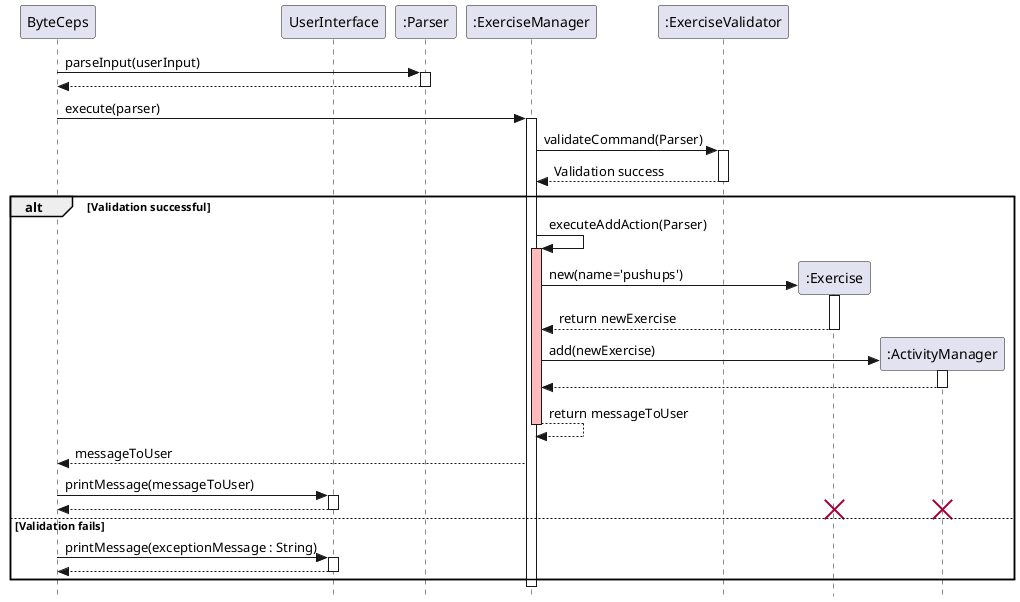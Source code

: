 @startuml SequenceDiagram

skinparam classAttributeIconSize 0
skinparam style strictuml

participant ByteCeps as User
participant UserInterface
participant ":Parser" as Parser
participant ":ExerciseManager" as ExerciseManager
participant ":ExerciseValidator" as Validator


User -> Parser : parseInput(userInput)
activate Parser
User <-- Parser
deactivate Parser

User -> ExerciseManager : execute(parser)
activate ExerciseManager

ExerciseManager -> Validator : validateCommand(Parser)
activate Validator
Validator --> ExerciseManager : Validation success
deactivate Validator

alt Validation successful

    ExerciseManager -> ExerciseManager : executeAddAction(Parser)
    activate ExerciseManager #FFBBBB

    create ":Exercise" as Exercise
    ExerciseManager -> Exercise : new(name='pushups')
    activate Exercise
    Exercise --> ExerciseManager : return newExercise
    deactivate Exercise

    create ":ActivityManager" as ActivityManager
    ExerciseManager -> ActivityManager : add(newExercise)
    activate ActivityManager
    ActivityManager --> ExerciseManager :
    deactivate ActivityManager


    ExerciseManager --> ExerciseManager : return messageToUser
    deactivate ExerciseManager #FFBBBB
    ExerciseManager --> User: messageToUser
    User -> UserInterface: printMessage(messageToUser)
    activate UserInterface
    UserInterface --> User
    deactivate UserInterface
    destroy Exercise
    destroy ActivityManager

else Validation fails
    User -> UserInterface: printMessage(exceptionMessage : String)
    activate UserInterface
    UserInterface --> User:
    deactivate UserInterface
end

deactivate ExerciseManager
deactivate Parser



@enduml